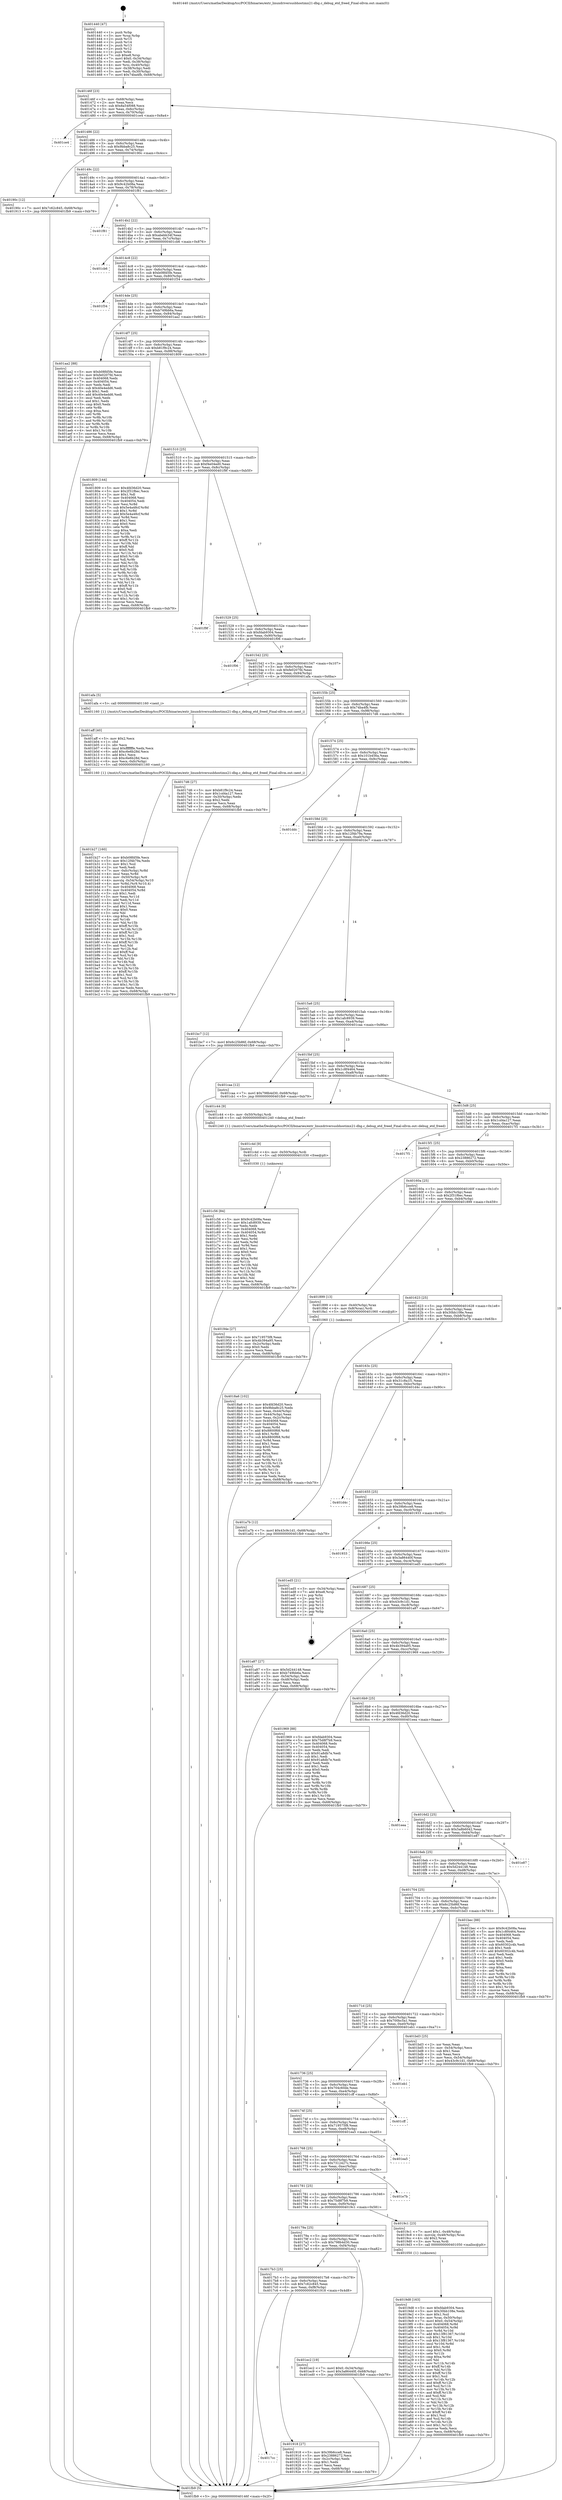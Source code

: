 digraph "0x401440" {
  label = "0x401440 (/mnt/c/Users/mathe/Desktop/tcc/POCII/binaries/extr_linuxdriversusbhostimx21-dbg.c_debug_etd_freed_Final-ollvm.out::main(0))"
  labelloc = "t"
  node[shape=record]

  Entry [label="",width=0.3,height=0.3,shape=circle,fillcolor=black,style=filled]
  "0x40146f" [label="{
     0x40146f [23]\l
     | [instrs]\l
     &nbsp;&nbsp;0x40146f \<+3\>: mov -0x68(%rbp),%eax\l
     &nbsp;&nbsp;0x401472 \<+2\>: mov %eax,%ecx\l
     &nbsp;&nbsp;0x401474 \<+6\>: sub $0x8a54f088,%ecx\l
     &nbsp;&nbsp;0x40147a \<+3\>: mov %eax,-0x6c(%rbp)\l
     &nbsp;&nbsp;0x40147d \<+3\>: mov %ecx,-0x70(%rbp)\l
     &nbsp;&nbsp;0x401480 \<+6\>: je 0000000000401ce4 \<main+0x8a4\>\l
  }"]
  "0x401ce4" [label="{
     0x401ce4\l
  }", style=dashed]
  "0x401486" [label="{
     0x401486 [22]\l
     | [instrs]\l
     &nbsp;&nbsp;0x401486 \<+5\>: jmp 000000000040148b \<main+0x4b\>\l
     &nbsp;&nbsp;0x40148b \<+3\>: mov -0x6c(%rbp),%eax\l
     &nbsp;&nbsp;0x40148e \<+5\>: sub $0x9bba8c25,%eax\l
     &nbsp;&nbsp;0x401493 \<+3\>: mov %eax,-0x74(%rbp)\l
     &nbsp;&nbsp;0x401496 \<+6\>: je 000000000040190c \<main+0x4cc\>\l
  }"]
  Exit [label="",width=0.3,height=0.3,shape=circle,fillcolor=black,style=filled,peripheries=2]
  "0x40190c" [label="{
     0x40190c [12]\l
     | [instrs]\l
     &nbsp;&nbsp;0x40190c \<+7\>: movl $0x7c62c845,-0x68(%rbp)\l
     &nbsp;&nbsp;0x401913 \<+5\>: jmp 0000000000401fb9 \<main+0xb79\>\l
  }"]
  "0x40149c" [label="{
     0x40149c [22]\l
     | [instrs]\l
     &nbsp;&nbsp;0x40149c \<+5\>: jmp 00000000004014a1 \<main+0x61\>\l
     &nbsp;&nbsp;0x4014a1 \<+3\>: mov -0x6c(%rbp),%eax\l
     &nbsp;&nbsp;0x4014a4 \<+5\>: sub $0x9c42b08a,%eax\l
     &nbsp;&nbsp;0x4014a9 \<+3\>: mov %eax,-0x78(%rbp)\l
     &nbsp;&nbsp;0x4014ac \<+6\>: je 0000000000401f81 \<main+0xb41\>\l
  }"]
  "0x401c56" [label="{
     0x401c56 [84]\l
     | [instrs]\l
     &nbsp;&nbsp;0x401c56 \<+5\>: mov $0x9c42b08a,%eax\l
     &nbsp;&nbsp;0x401c5b \<+5\>: mov $0x1afc8939,%ecx\l
     &nbsp;&nbsp;0x401c60 \<+2\>: xor %edx,%edx\l
     &nbsp;&nbsp;0x401c62 \<+7\>: mov 0x404068,%esi\l
     &nbsp;&nbsp;0x401c69 \<+8\>: mov 0x404054,%r8d\l
     &nbsp;&nbsp;0x401c71 \<+3\>: sub $0x1,%edx\l
     &nbsp;&nbsp;0x401c74 \<+3\>: mov %esi,%r9d\l
     &nbsp;&nbsp;0x401c77 \<+3\>: add %edx,%r9d\l
     &nbsp;&nbsp;0x401c7a \<+4\>: imul %r9d,%esi\l
     &nbsp;&nbsp;0x401c7e \<+3\>: and $0x1,%esi\l
     &nbsp;&nbsp;0x401c81 \<+3\>: cmp $0x0,%esi\l
     &nbsp;&nbsp;0x401c84 \<+4\>: sete %r10b\l
     &nbsp;&nbsp;0x401c88 \<+4\>: cmp $0xa,%r8d\l
     &nbsp;&nbsp;0x401c8c \<+4\>: setl %r11b\l
     &nbsp;&nbsp;0x401c90 \<+3\>: mov %r10b,%bl\l
     &nbsp;&nbsp;0x401c93 \<+3\>: and %r11b,%bl\l
     &nbsp;&nbsp;0x401c96 \<+3\>: xor %r11b,%r10b\l
     &nbsp;&nbsp;0x401c99 \<+3\>: or %r10b,%bl\l
     &nbsp;&nbsp;0x401c9c \<+3\>: test $0x1,%bl\l
     &nbsp;&nbsp;0x401c9f \<+3\>: cmovne %ecx,%eax\l
     &nbsp;&nbsp;0x401ca2 \<+3\>: mov %eax,-0x68(%rbp)\l
     &nbsp;&nbsp;0x401ca5 \<+5\>: jmp 0000000000401fb9 \<main+0xb79\>\l
  }"]
  "0x401f81" [label="{
     0x401f81\l
  }", style=dashed]
  "0x4014b2" [label="{
     0x4014b2 [22]\l
     | [instrs]\l
     &nbsp;&nbsp;0x4014b2 \<+5\>: jmp 00000000004014b7 \<main+0x77\>\l
     &nbsp;&nbsp;0x4014b7 \<+3\>: mov -0x6c(%rbp),%eax\l
     &nbsp;&nbsp;0x4014ba \<+5\>: sub $0xabebb34f,%eax\l
     &nbsp;&nbsp;0x4014bf \<+3\>: mov %eax,-0x7c(%rbp)\l
     &nbsp;&nbsp;0x4014c2 \<+6\>: je 0000000000401cb6 \<main+0x876\>\l
  }"]
  "0x401c4d" [label="{
     0x401c4d [9]\l
     | [instrs]\l
     &nbsp;&nbsp;0x401c4d \<+4\>: mov -0x50(%rbp),%rdi\l
     &nbsp;&nbsp;0x401c51 \<+5\>: call 0000000000401030 \<free@plt\>\l
     | [calls]\l
     &nbsp;&nbsp;0x401030 \{1\} (unknown)\l
  }"]
  "0x401cb6" [label="{
     0x401cb6\l
  }", style=dashed]
  "0x4014c8" [label="{
     0x4014c8 [22]\l
     | [instrs]\l
     &nbsp;&nbsp;0x4014c8 \<+5\>: jmp 00000000004014cd \<main+0x8d\>\l
     &nbsp;&nbsp;0x4014cd \<+3\>: mov -0x6c(%rbp),%eax\l
     &nbsp;&nbsp;0x4014d0 \<+5\>: sub $0xb08fd5fe,%eax\l
     &nbsp;&nbsp;0x4014d5 \<+3\>: mov %eax,-0x80(%rbp)\l
     &nbsp;&nbsp;0x4014d8 \<+6\>: je 0000000000401f34 \<main+0xaf4\>\l
  }"]
  "0x401b27" [label="{
     0x401b27 [160]\l
     | [instrs]\l
     &nbsp;&nbsp;0x401b27 \<+5\>: mov $0xb08fd5fe,%ecx\l
     &nbsp;&nbsp;0x401b2c \<+5\>: mov $0x12f4b79a,%edx\l
     &nbsp;&nbsp;0x401b31 \<+3\>: mov $0x1,%sil\l
     &nbsp;&nbsp;0x401b34 \<+2\>: xor %edi,%edi\l
     &nbsp;&nbsp;0x401b36 \<+7\>: mov -0xfc(%rbp),%r8d\l
     &nbsp;&nbsp;0x401b3d \<+4\>: imul %eax,%r8d\l
     &nbsp;&nbsp;0x401b41 \<+4\>: mov -0x50(%rbp),%r9\l
     &nbsp;&nbsp;0x401b45 \<+4\>: movslq -0x54(%rbp),%r10\l
     &nbsp;&nbsp;0x401b49 \<+4\>: mov %r8d,(%r9,%r10,4)\l
     &nbsp;&nbsp;0x401b4d \<+7\>: mov 0x404068,%eax\l
     &nbsp;&nbsp;0x401b54 \<+8\>: mov 0x404054,%r8d\l
     &nbsp;&nbsp;0x401b5c \<+3\>: sub $0x1,%edi\l
     &nbsp;&nbsp;0x401b5f \<+3\>: mov %eax,%r11d\l
     &nbsp;&nbsp;0x401b62 \<+3\>: add %edi,%r11d\l
     &nbsp;&nbsp;0x401b65 \<+4\>: imul %r11d,%eax\l
     &nbsp;&nbsp;0x401b69 \<+3\>: and $0x1,%eax\l
     &nbsp;&nbsp;0x401b6c \<+3\>: cmp $0x0,%eax\l
     &nbsp;&nbsp;0x401b6f \<+3\>: sete %bl\l
     &nbsp;&nbsp;0x401b72 \<+4\>: cmp $0xa,%r8d\l
     &nbsp;&nbsp;0x401b76 \<+4\>: setl %r14b\l
     &nbsp;&nbsp;0x401b7a \<+3\>: mov %bl,%r15b\l
     &nbsp;&nbsp;0x401b7d \<+4\>: xor $0xff,%r15b\l
     &nbsp;&nbsp;0x401b81 \<+3\>: mov %r14b,%r12b\l
     &nbsp;&nbsp;0x401b84 \<+4\>: xor $0xff,%r12b\l
     &nbsp;&nbsp;0x401b88 \<+4\>: xor $0x1,%sil\l
     &nbsp;&nbsp;0x401b8c \<+3\>: mov %r15b,%r13b\l
     &nbsp;&nbsp;0x401b8f \<+4\>: and $0xff,%r13b\l
     &nbsp;&nbsp;0x401b93 \<+3\>: and %sil,%bl\l
     &nbsp;&nbsp;0x401b96 \<+3\>: mov %r12b,%al\l
     &nbsp;&nbsp;0x401b99 \<+2\>: and $0xff,%al\l
     &nbsp;&nbsp;0x401b9b \<+3\>: and %sil,%r14b\l
     &nbsp;&nbsp;0x401b9e \<+3\>: or %bl,%r13b\l
     &nbsp;&nbsp;0x401ba1 \<+3\>: or %r14b,%al\l
     &nbsp;&nbsp;0x401ba4 \<+3\>: xor %al,%r13b\l
     &nbsp;&nbsp;0x401ba7 \<+3\>: or %r12b,%r15b\l
     &nbsp;&nbsp;0x401baa \<+4\>: xor $0xff,%r15b\l
     &nbsp;&nbsp;0x401bae \<+4\>: or $0x1,%sil\l
     &nbsp;&nbsp;0x401bb2 \<+3\>: and %sil,%r15b\l
     &nbsp;&nbsp;0x401bb5 \<+3\>: or %r15b,%r13b\l
     &nbsp;&nbsp;0x401bb8 \<+4\>: test $0x1,%r13b\l
     &nbsp;&nbsp;0x401bbc \<+3\>: cmovne %edx,%ecx\l
     &nbsp;&nbsp;0x401bbf \<+3\>: mov %ecx,-0x68(%rbp)\l
     &nbsp;&nbsp;0x401bc2 \<+5\>: jmp 0000000000401fb9 \<main+0xb79\>\l
  }"]
  "0x401f34" [label="{
     0x401f34\l
  }", style=dashed]
  "0x4014de" [label="{
     0x4014de [25]\l
     | [instrs]\l
     &nbsp;&nbsp;0x4014de \<+5\>: jmp 00000000004014e3 \<main+0xa3\>\l
     &nbsp;&nbsp;0x4014e3 \<+3\>: mov -0x6c(%rbp),%eax\l
     &nbsp;&nbsp;0x4014e6 \<+5\>: sub $0xb749bb6a,%eax\l
     &nbsp;&nbsp;0x4014eb \<+6\>: mov %eax,-0x84(%rbp)\l
     &nbsp;&nbsp;0x4014f1 \<+6\>: je 0000000000401aa2 \<main+0x662\>\l
  }"]
  "0x401aff" [label="{
     0x401aff [40]\l
     | [instrs]\l
     &nbsp;&nbsp;0x401aff \<+5\>: mov $0x2,%ecx\l
     &nbsp;&nbsp;0x401b04 \<+1\>: cltd\l
     &nbsp;&nbsp;0x401b05 \<+2\>: idiv %ecx\l
     &nbsp;&nbsp;0x401b07 \<+6\>: imul $0xfffffffe,%edx,%ecx\l
     &nbsp;&nbsp;0x401b0d \<+6\>: add $0xc6e6b28d,%ecx\l
     &nbsp;&nbsp;0x401b13 \<+3\>: add $0x1,%ecx\l
     &nbsp;&nbsp;0x401b16 \<+6\>: sub $0xc6e6b28d,%ecx\l
     &nbsp;&nbsp;0x401b1c \<+6\>: mov %ecx,-0xfc(%rbp)\l
     &nbsp;&nbsp;0x401b22 \<+5\>: call 0000000000401160 \<next_i\>\l
     | [calls]\l
     &nbsp;&nbsp;0x401160 \{1\} (/mnt/c/Users/mathe/Desktop/tcc/POCII/binaries/extr_linuxdriversusbhostimx21-dbg.c_debug_etd_freed_Final-ollvm.out::next_i)\l
  }"]
  "0x401aa2" [label="{
     0x401aa2 [88]\l
     | [instrs]\l
     &nbsp;&nbsp;0x401aa2 \<+5\>: mov $0xb08fd5fe,%eax\l
     &nbsp;&nbsp;0x401aa7 \<+5\>: mov $0xfe0207fd,%ecx\l
     &nbsp;&nbsp;0x401aac \<+7\>: mov 0x404068,%edx\l
     &nbsp;&nbsp;0x401ab3 \<+7\>: mov 0x404054,%esi\l
     &nbsp;&nbsp;0x401aba \<+2\>: mov %edx,%edi\l
     &nbsp;&nbsp;0x401abc \<+6\>: sub $0x40e4edd6,%edi\l
     &nbsp;&nbsp;0x401ac2 \<+3\>: sub $0x1,%edi\l
     &nbsp;&nbsp;0x401ac5 \<+6\>: add $0x40e4edd6,%edi\l
     &nbsp;&nbsp;0x401acb \<+3\>: imul %edi,%edx\l
     &nbsp;&nbsp;0x401ace \<+3\>: and $0x1,%edx\l
     &nbsp;&nbsp;0x401ad1 \<+3\>: cmp $0x0,%edx\l
     &nbsp;&nbsp;0x401ad4 \<+4\>: sete %r8b\l
     &nbsp;&nbsp;0x401ad8 \<+3\>: cmp $0xa,%esi\l
     &nbsp;&nbsp;0x401adb \<+4\>: setl %r9b\l
     &nbsp;&nbsp;0x401adf \<+3\>: mov %r8b,%r10b\l
     &nbsp;&nbsp;0x401ae2 \<+3\>: and %r9b,%r10b\l
     &nbsp;&nbsp;0x401ae5 \<+3\>: xor %r9b,%r8b\l
     &nbsp;&nbsp;0x401ae8 \<+3\>: or %r8b,%r10b\l
     &nbsp;&nbsp;0x401aeb \<+4\>: test $0x1,%r10b\l
     &nbsp;&nbsp;0x401aef \<+3\>: cmovne %ecx,%eax\l
     &nbsp;&nbsp;0x401af2 \<+3\>: mov %eax,-0x68(%rbp)\l
     &nbsp;&nbsp;0x401af5 \<+5\>: jmp 0000000000401fb9 \<main+0xb79\>\l
  }"]
  "0x4014f7" [label="{
     0x4014f7 [25]\l
     | [instrs]\l
     &nbsp;&nbsp;0x4014f7 \<+5\>: jmp 00000000004014fc \<main+0xbc\>\l
     &nbsp;&nbsp;0x4014fc \<+3\>: mov -0x6c(%rbp),%eax\l
     &nbsp;&nbsp;0x4014ff \<+5\>: sub $0xb81f9c24,%eax\l
     &nbsp;&nbsp;0x401504 \<+6\>: mov %eax,-0x88(%rbp)\l
     &nbsp;&nbsp;0x40150a \<+6\>: je 0000000000401809 \<main+0x3c9\>\l
  }"]
  "0x4019d8" [label="{
     0x4019d8 [163]\l
     | [instrs]\l
     &nbsp;&nbsp;0x4019d8 \<+5\>: mov $0xfdab9304,%ecx\l
     &nbsp;&nbsp;0x4019dd \<+5\>: mov $0x30bb108e,%edx\l
     &nbsp;&nbsp;0x4019e2 \<+3\>: mov $0x1,%sil\l
     &nbsp;&nbsp;0x4019e5 \<+4\>: mov %rax,-0x50(%rbp)\l
     &nbsp;&nbsp;0x4019e9 \<+7\>: movl $0x0,-0x54(%rbp)\l
     &nbsp;&nbsp;0x4019f0 \<+8\>: mov 0x404068,%r8d\l
     &nbsp;&nbsp;0x4019f8 \<+8\>: mov 0x404054,%r9d\l
     &nbsp;&nbsp;0x401a00 \<+3\>: mov %r8d,%r10d\l
     &nbsp;&nbsp;0x401a03 \<+7\>: add $0x13f81367,%r10d\l
     &nbsp;&nbsp;0x401a0a \<+4\>: sub $0x1,%r10d\l
     &nbsp;&nbsp;0x401a0e \<+7\>: sub $0x13f81367,%r10d\l
     &nbsp;&nbsp;0x401a15 \<+4\>: imul %r10d,%r8d\l
     &nbsp;&nbsp;0x401a19 \<+4\>: and $0x1,%r8d\l
     &nbsp;&nbsp;0x401a1d \<+4\>: cmp $0x0,%r8d\l
     &nbsp;&nbsp;0x401a21 \<+4\>: sete %r11b\l
     &nbsp;&nbsp;0x401a25 \<+4\>: cmp $0xa,%r9d\l
     &nbsp;&nbsp;0x401a29 \<+3\>: setl %bl\l
     &nbsp;&nbsp;0x401a2c \<+3\>: mov %r11b,%r14b\l
     &nbsp;&nbsp;0x401a2f \<+4\>: xor $0xff,%r14b\l
     &nbsp;&nbsp;0x401a33 \<+3\>: mov %bl,%r15b\l
     &nbsp;&nbsp;0x401a36 \<+4\>: xor $0xff,%r15b\l
     &nbsp;&nbsp;0x401a3a \<+4\>: xor $0x1,%sil\l
     &nbsp;&nbsp;0x401a3e \<+3\>: mov %r14b,%r12b\l
     &nbsp;&nbsp;0x401a41 \<+4\>: and $0xff,%r12b\l
     &nbsp;&nbsp;0x401a45 \<+3\>: and %sil,%r11b\l
     &nbsp;&nbsp;0x401a48 \<+3\>: mov %r15b,%r13b\l
     &nbsp;&nbsp;0x401a4b \<+4\>: and $0xff,%r13b\l
     &nbsp;&nbsp;0x401a4f \<+3\>: and %sil,%bl\l
     &nbsp;&nbsp;0x401a52 \<+3\>: or %r11b,%r12b\l
     &nbsp;&nbsp;0x401a55 \<+3\>: or %bl,%r13b\l
     &nbsp;&nbsp;0x401a58 \<+3\>: xor %r13b,%r12b\l
     &nbsp;&nbsp;0x401a5b \<+3\>: or %r15b,%r14b\l
     &nbsp;&nbsp;0x401a5e \<+4\>: xor $0xff,%r14b\l
     &nbsp;&nbsp;0x401a62 \<+4\>: or $0x1,%sil\l
     &nbsp;&nbsp;0x401a66 \<+3\>: and %sil,%r14b\l
     &nbsp;&nbsp;0x401a69 \<+3\>: or %r14b,%r12b\l
     &nbsp;&nbsp;0x401a6c \<+4\>: test $0x1,%r12b\l
     &nbsp;&nbsp;0x401a70 \<+3\>: cmovne %edx,%ecx\l
     &nbsp;&nbsp;0x401a73 \<+3\>: mov %ecx,-0x68(%rbp)\l
     &nbsp;&nbsp;0x401a76 \<+5\>: jmp 0000000000401fb9 \<main+0xb79\>\l
  }"]
  "0x401809" [label="{
     0x401809 [144]\l
     | [instrs]\l
     &nbsp;&nbsp;0x401809 \<+5\>: mov $0x4fd36d20,%eax\l
     &nbsp;&nbsp;0x40180e \<+5\>: mov $0x2f31f6ec,%ecx\l
     &nbsp;&nbsp;0x401813 \<+2\>: mov $0x1,%dl\l
     &nbsp;&nbsp;0x401815 \<+7\>: mov 0x404068,%esi\l
     &nbsp;&nbsp;0x40181c \<+7\>: mov 0x404054,%edi\l
     &nbsp;&nbsp;0x401823 \<+3\>: mov %esi,%r8d\l
     &nbsp;&nbsp;0x401826 \<+7\>: sub $0x5e4a48cf,%r8d\l
     &nbsp;&nbsp;0x40182d \<+4\>: sub $0x1,%r8d\l
     &nbsp;&nbsp;0x401831 \<+7\>: add $0x5e4a48cf,%r8d\l
     &nbsp;&nbsp;0x401838 \<+4\>: imul %r8d,%esi\l
     &nbsp;&nbsp;0x40183c \<+3\>: and $0x1,%esi\l
     &nbsp;&nbsp;0x40183f \<+3\>: cmp $0x0,%esi\l
     &nbsp;&nbsp;0x401842 \<+4\>: sete %r9b\l
     &nbsp;&nbsp;0x401846 \<+3\>: cmp $0xa,%edi\l
     &nbsp;&nbsp;0x401849 \<+4\>: setl %r10b\l
     &nbsp;&nbsp;0x40184d \<+3\>: mov %r9b,%r11b\l
     &nbsp;&nbsp;0x401850 \<+4\>: xor $0xff,%r11b\l
     &nbsp;&nbsp;0x401854 \<+3\>: mov %r10b,%bl\l
     &nbsp;&nbsp;0x401857 \<+3\>: xor $0xff,%bl\l
     &nbsp;&nbsp;0x40185a \<+3\>: xor $0x0,%dl\l
     &nbsp;&nbsp;0x40185d \<+3\>: mov %r11b,%r14b\l
     &nbsp;&nbsp;0x401860 \<+4\>: and $0x0,%r14b\l
     &nbsp;&nbsp;0x401864 \<+3\>: and %dl,%r9b\l
     &nbsp;&nbsp;0x401867 \<+3\>: mov %bl,%r15b\l
     &nbsp;&nbsp;0x40186a \<+4\>: and $0x0,%r15b\l
     &nbsp;&nbsp;0x40186e \<+3\>: and %dl,%r10b\l
     &nbsp;&nbsp;0x401871 \<+3\>: or %r9b,%r14b\l
     &nbsp;&nbsp;0x401874 \<+3\>: or %r10b,%r15b\l
     &nbsp;&nbsp;0x401877 \<+3\>: xor %r15b,%r14b\l
     &nbsp;&nbsp;0x40187a \<+3\>: or %bl,%r11b\l
     &nbsp;&nbsp;0x40187d \<+4\>: xor $0xff,%r11b\l
     &nbsp;&nbsp;0x401881 \<+3\>: or $0x0,%dl\l
     &nbsp;&nbsp;0x401884 \<+3\>: and %dl,%r11b\l
     &nbsp;&nbsp;0x401887 \<+3\>: or %r11b,%r14b\l
     &nbsp;&nbsp;0x40188a \<+4\>: test $0x1,%r14b\l
     &nbsp;&nbsp;0x40188e \<+3\>: cmovne %ecx,%eax\l
     &nbsp;&nbsp;0x401891 \<+3\>: mov %eax,-0x68(%rbp)\l
     &nbsp;&nbsp;0x401894 \<+5\>: jmp 0000000000401fb9 \<main+0xb79\>\l
  }"]
  "0x401510" [label="{
     0x401510 [25]\l
     | [instrs]\l
     &nbsp;&nbsp;0x401510 \<+5\>: jmp 0000000000401515 \<main+0xd5\>\l
     &nbsp;&nbsp;0x401515 \<+3\>: mov -0x6c(%rbp),%eax\l
     &nbsp;&nbsp;0x401518 \<+5\>: sub $0xf4e04ed0,%eax\l
     &nbsp;&nbsp;0x40151d \<+6\>: mov %eax,-0x8c(%rbp)\l
     &nbsp;&nbsp;0x401523 \<+6\>: je 0000000000401f9f \<main+0xb5f\>\l
  }"]
  "0x4017cc" [label="{
     0x4017cc\l
  }", style=dashed]
  "0x401f9f" [label="{
     0x401f9f\l
  }", style=dashed]
  "0x401529" [label="{
     0x401529 [25]\l
     | [instrs]\l
     &nbsp;&nbsp;0x401529 \<+5\>: jmp 000000000040152e \<main+0xee\>\l
     &nbsp;&nbsp;0x40152e \<+3\>: mov -0x6c(%rbp),%eax\l
     &nbsp;&nbsp;0x401531 \<+5\>: sub $0xfdab9304,%eax\l
     &nbsp;&nbsp;0x401536 \<+6\>: mov %eax,-0x90(%rbp)\l
     &nbsp;&nbsp;0x40153c \<+6\>: je 0000000000401f06 \<main+0xac6\>\l
  }"]
  "0x401918" [label="{
     0x401918 [27]\l
     | [instrs]\l
     &nbsp;&nbsp;0x401918 \<+5\>: mov $0x39b6cce8,%eax\l
     &nbsp;&nbsp;0x40191d \<+5\>: mov $0x23886272,%ecx\l
     &nbsp;&nbsp;0x401922 \<+3\>: mov -0x2c(%rbp),%edx\l
     &nbsp;&nbsp;0x401925 \<+3\>: cmp $0x1,%edx\l
     &nbsp;&nbsp;0x401928 \<+3\>: cmovl %ecx,%eax\l
     &nbsp;&nbsp;0x40192b \<+3\>: mov %eax,-0x68(%rbp)\l
     &nbsp;&nbsp;0x40192e \<+5\>: jmp 0000000000401fb9 \<main+0xb79\>\l
  }"]
  "0x401f06" [label="{
     0x401f06\l
  }", style=dashed]
  "0x401542" [label="{
     0x401542 [25]\l
     | [instrs]\l
     &nbsp;&nbsp;0x401542 \<+5\>: jmp 0000000000401547 \<main+0x107\>\l
     &nbsp;&nbsp;0x401547 \<+3\>: mov -0x6c(%rbp),%eax\l
     &nbsp;&nbsp;0x40154a \<+5\>: sub $0xfe0207fd,%eax\l
     &nbsp;&nbsp;0x40154f \<+6\>: mov %eax,-0x94(%rbp)\l
     &nbsp;&nbsp;0x401555 \<+6\>: je 0000000000401afa \<main+0x6ba\>\l
  }"]
  "0x4017b3" [label="{
     0x4017b3 [25]\l
     | [instrs]\l
     &nbsp;&nbsp;0x4017b3 \<+5\>: jmp 00000000004017b8 \<main+0x378\>\l
     &nbsp;&nbsp;0x4017b8 \<+3\>: mov -0x6c(%rbp),%eax\l
     &nbsp;&nbsp;0x4017bb \<+5\>: sub $0x7c62c845,%eax\l
     &nbsp;&nbsp;0x4017c0 \<+6\>: mov %eax,-0xf8(%rbp)\l
     &nbsp;&nbsp;0x4017c6 \<+6\>: je 0000000000401918 \<main+0x4d8\>\l
  }"]
  "0x401afa" [label="{
     0x401afa [5]\l
     | [instrs]\l
     &nbsp;&nbsp;0x401afa \<+5\>: call 0000000000401160 \<next_i\>\l
     | [calls]\l
     &nbsp;&nbsp;0x401160 \{1\} (/mnt/c/Users/mathe/Desktop/tcc/POCII/binaries/extr_linuxdriversusbhostimx21-dbg.c_debug_etd_freed_Final-ollvm.out::next_i)\l
  }"]
  "0x40155b" [label="{
     0x40155b [25]\l
     | [instrs]\l
     &nbsp;&nbsp;0x40155b \<+5\>: jmp 0000000000401560 \<main+0x120\>\l
     &nbsp;&nbsp;0x401560 \<+3\>: mov -0x6c(%rbp),%eax\l
     &nbsp;&nbsp;0x401563 \<+5\>: sub $0x74ba4fb,%eax\l
     &nbsp;&nbsp;0x401568 \<+6\>: mov %eax,-0x98(%rbp)\l
     &nbsp;&nbsp;0x40156e \<+6\>: je 00000000004017d6 \<main+0x396\>\l
  }"]
  "0x401ec2" [label="{
     0x401ec2 [19]\l
     | [instrs]\l
     &nbsp;&nbsp;0x401ec2 \<+7\>: movl $0x0,-0x34(%rbp)\l
     &nbsp;&nbsp;0x401ec9 \<+7\>: movl $0x3a86440f,-0x68(%rbp)\l
     &nbsp;&nbsp;0x401ed0 \<+5\>: jmp 0000000000401fb9 \<main+0xb79\>\l
  }"]
  "0x4017d6" [label="{
     0x4017d6 [27]\l
     | [instrs]\l
     &nbsp;&nbsp;0x4017d6 \<+5\>: mov $0xb81f9c24,%eax\l
     &nbsp;&nbsp;0x4017db \<+5\>: mov $0x1cd4a127,%ecx\l
     &nbsp;&nbsp;0x4017e0 \<+3\>: mov -0x30(%rbp),%edx\l
     &nbsp;&nbsp;0x4017e3 \<+3\>: cmp $0x2,%edx\l
     &nbsp;&nbsp;0x4017e6 \<+3\>: cmovne %ecx,%eax\l
     &nbsp;&nbsp;0x4017e9 \<+3\>: mov %eax,-0x68(%rbp)\l
     &nbsp;&nbsp;0x4017ec \<+5\>: jmp 0000000000401fb9 \<main+0xb79\>\l
  }"]
  "0x401574" [label="{
     0x401574 [25]\l
     | [instrs]\l
     &nbsp;&nbsp;0x401574 \<+5\>: jmp 0000000000401579 \<main+0x139\>\l
     &nbsp;&nbsp;0x401579 \<+3\>: mov -0x6c(%rbp),%eax\l
     &nbsp;&nbsp;0x40157c \<+5\>: sub $0x101b456a,%eax\l
     &nbsp;&nbsp;0x401581 \<+6\>: mov %eax,-0x9c(%rbp)\l
     &nbsp;&nbsp;0x401587 \<+6\>: je 0000000000401ddc \<main+0x99c\>\l
  }"]
  "0x401fb9" [label="{
     0x401fb9 [5]\l
     | [instrs]\l
     &nbsp;&nbsp;0x401fb9 \<+5\>: jmp 000000000040146f \<main+0x2f\>\l
  }"]
  "0x401440" [label="{
     0x401440 [47]\l
     | [instrs]\l
     &nbsp;&nbsp;0x401440 \<+1\>: push %rbp\l
     &nbsp;&nbsp;0x401441 \<+3\>: mov %rsp,%rbp\l
     &nbsp;&nbsp;0x401444 \<+2\>: push %r15\l
     &nbsp;&nbsp;0x401446 \<+2\>: push %r14\l
     &nbsp;&nbsp;0x401448 \<+2\>: push %r13\l
     &nbsp;&nbsp;0x40144a \<+2\>: push %r12\l
     &nbsp;&nbsp;0x40144c \<+1\>: push %rbx\l
     &nbsp;&nbsp;0x40144d \<+7\>: sub $0xe8,%rsp\l
     &nbsp;&nbsp;0x401454 \<+7\>: movl $0x0,-0x34(%rbp)\l
     &nbsp;&nbsp;0x40145b \<+3\>: mov %edi,-0x38(%rbp)\l
     &nbsp;&nbsp;0x40145e \<+4\>: mov %rsi,-0x40(%rbp)\l
     &nbsp;&nbsp;0x401462 \<+3\>: mov -0x38(%rbp),%edi\l
     &nbsp;&nbsp;0x401465 \<+3\>: mov %edi,-0x30(%rbp)\l
     &nbsp;&nbsp;0x401468 \<+7\>: movl $0x74ba4fb,-0x68(%rbp)\l
  }"]
  "0x40179a" [label="{
     0x40179a [25]\l
     | [instrs]\l
     &nbsp;&nbsp;0x40179a \<+5\>: jmp 000000000040179f \<main+0x35f\>\l
     &nbsp;&nbsp;0x40179f \<+3\>: mov -0x6c(%rbp),%eax\l
     &nbsp;&nbsp;0x4017a2 \<+5\>: sub $0x798b4d30,%eax\l
     &nbsp;&nbsp;0x4017a7 \<+6\>: mov %eax,-0xf4(%rbp)\l
     &nbsp;&nbsp;0x4017ad \<+6\>: je 0000000000401ec2 \<main+0xa82\>\l
  }"]
  "0x401ddc" [label="{
     0x401ddc\l
  }", style=dashed]
  "0x40158d" [label="{
     0x40158d [25]\l
     | [instrs]\l
     &nbsp;&nbsp;0x40158d \<+5\>: jmp 0000000000401592 \<main+0x152\>\l
     &nbsp;&nbsp;0x401592 \<+3\>: mov -0x6c(%rbp),%eax\l
     &nbsp;&nbsp;0x401595 \<+5\>: sub $0x12f4b79a,%eax\l
     &nbsp;&nbsp;0x40159a \<+6\>: mov %eax,-0xa0(%rbp)\l
     &nbsp;&nbsp;0x4015a0 \<+6\>: je 0000000000401bc7 \<main+0x787\>\l
  }"]
  "0x4019c1" [label="{
     0x4019c1 [23]\l
     | [instrs]\l
     &nbsp;&nbsp;0x4019c1 \<+7\>: movl $0x1,-0x48(%rbp)\l
     &nbsp;&nbsp;0x4019c8 \<+4\>: movslq -0x48(%rbp),%rax\l
     &nbsp;&nbsp;0x4019cc \<+4\>: shl $0x2,%rax\l
     &nbsp;&nbsp;0x4019d0 \<+3\>: mov %rax,%rdi\l
     &nbsp;&nbsp;0x4019d3 \<+5\>: call 0000000000401050 \<malloc@plt\>\l
     | [calls]\l
     &nbsp;&nbsp;0x401050 \{1\} (unknown)\l
  }"]
  "0x401bc7" [label="{
     0x401bc7 [12]\l
     | [instrs]\l
     &nbsp;&nbsp;0x401bc7 \<+7\>: movl $0x6c25b86f,-0x68(%rbp)\l
     &nbsp;&nbsp;0x401bce \<+5\>: jmp 0000000000401fb9 \<main+0xb79\>\l
  }"]
  "0x4015a6" [label="{
     0x4015a6 [25]\l
     | [instrs]\l
     &nbsp;&nbsp;0x4015a6 \<+5\>: jmp 00000000004015ab \<main+0x16b\>\l
     &nbsp;&nbsp;0x4015ab \<+3\>: mov -0x6c(%rbp),%eax\l
     &nbsp;&nbsp;0x4015ae \<+5\>: sub $0x1afc8939,%eax\l
     &nbsp;&nbsp;0x4015b3 \<+6\>: mov %eax,-0xa4(%rbp)\l
     &nbsp;&nbsp;0x4015b9 \<+6\>: je 0000000000401caa \<main+0x86a\>\l
  }"]
  "0x401781" [label="{
     0x401781 [25]\l
     | [instrs]\l
     &nbsp;&nbsp;0x401781 \<+5\>: jmp 0000000000401786 \<main+0x346\>\l
     &nbsp;&nbsp;0x401786 \<+3\>: mov -0x6c(%rbp),%eax\l
     &nbsp;&nbsp;0x401789 \<+5\>: sub $0x75d8f7b9,%eax\l
     &nbsp;&nbsp;0x40178e \<+6\>: mov %eax,-0xf0(%rbp)\l
     &nbsp;&nbsp;0x401794 \<+6\>: je 00000000004019c1 \<main+0x581\>\l
  }"]
  "0x401caa" [label="{
     0x401caa [12]\l
     | [instrs]\l
     &nbsp;&nbsp;0x401caa \<+7\>: movl $0x798b4d30,-0x68(%rbp)\l
     &nbsp;&nbsp;0x401cb1 \<+5\>: jmp 0000000000401fb9 \<main+0xb79\>\l
  }"]
  "0x4015bf" [label="{
     0x4015bf [25]\l
     | [instrs]\l
     &nbsp;&nbsp;0x4015bf \<+5\>: jmp 00000000004015c4 \<main+0x184\>\l
     &nbsp;&nbsp;0x4015c4 \<+3\>: mov -0x6c(%rbp),%eax\l
     &nbsp;&nbsp;0x4015c7 \<+5\>: sub $0x1c8f4464,%eax\l
     &nbsp;&nbsp;0x4015cc \<+6\>: mov %eax,-0xa8(%rbp)\l
     &nbsp;&nbsp;0x4015d2 \<+6\>: je 0000000000401c44 \<main+0x804\>\l
  }"]
  "0x401e7b" [label="{
     0x401e7b\l
  }", style=dashed]
  "0x401c44" [label="{
     0x401c44 [9]\l
     | [instrs]\l
     &nbsp;&nbsp;0x401c44 \<+4\>: mov -0x50(%rbp),%rdi\l
     &nbsp;&nbsp;0x401c48 \<+5\>: call 0000000000401240 \<debug_etd_freed\>\l
     | [calls]\l
     &nbsp;&nbsp;0x401240 \{1\} (/mnt/c/Users/mathe/Desktop/tcc/POCII/binaries/extr_linuxdriversusbhostimx21-dbg.c_debug_etd_freed_Final-ollvm.out::debug_etd_freed)\l
  }"]
  "0x4015d8" [label="{
     0x4015d8 [25]\l
     | [instrs]\l
     &nbsp;&nbsp;0x4015d8 \<+5\>: jmp 00000000004015dd \<main+0x19d\>\l
     &nbsp;&nbsp;0x4015dd \<+3\>: mov -0x6c(%rbp),%eax\l
     &nbsp;&nbsp;0x4015e0 \<+5\>: sub $0x1cd4a127,%eax\l
     &nbsp;&nbsp;0x4015e5 \<+6\>: mov %eax,-0xac(%rbp)\l
     &nbsp;&nbsp;0x4015eb \<+6\>: je 00000000004017f1 \<main+0x3b1\>\l
  }"]
  "0x401768" [label="{
     0x401768 [25]\l
     | [instrs]\l
     &nbsp;&nbsp;0x401768 \<+5\>: jmp 000000000040176d \<main+0x32d\>\l
     &nbsp;&nbsp;0x40176d \<+3\>: mov -0x6c(%rbp),%eax\l
     &nbsp;&nbsp;0x401770 \<+5\>: sub $0x7312427c,%eax\l
     &nbsp;&nbsp;0x401775 \<+6\>: mov %eax,-0xec(%rbp)\l
     &nbsp;&nbsp;0x40177b \<+6\>: je 0000000000401e7b \<main+0xa3b\>\l
  }"]
  "0x4017f1" [label="{
     0x4017f1\l
  }", style=dashed]
  "0x4015f1" [label="{
     0x4015f1 [25]\l
     | [instrs]\l
     &nbsp;&nbsp;0x4015f1 \<+5\>: jmp 00000000004015f6 \<main+0x1b6\>\l
     &nbsp;&nbsp;0x4015f6 \<+3\>: mov -0x6c(%rbp),%eax\l
     &nbsp;&nbsp;0x4015f9 \<+5\>: sub $0x23886272,%eax\l
     &nbsp;&nbsp;0x4015fe \<+6\>: mov %eax,-0xb0(%rbp)\l
     &nbsp;&nbsp;0x401604 \<+6\>: je 000000000040194e \<main+0x50e\>\l
  }"]
  "0x401ea5" [label="{
     0x401ea5\l
  }", style=dashed]
  "0x40194e" [label="{
     0x40194e [27]\l
     | [instrs]\l
     &nbsp;&nbsp;0x40194e \<+5\>: mov $0x719575f8,%eax\l
     &nbsp;&nbsp;0x401953 \<+5\>: mov $0x4b394a95,%ecx\l
     &nbsp;&nbsp;0x401958 \<+3\>: mov -0x2c(%rbp),%edx\l
     &nbsp;&nbsp;0x40195b \<+3\>: cmp $0x0,%edx\l
     &nbsp;&nbsp;0x40195e \<+3\>: cmove %ecx,%eax\l
     &nbsp;&nbsp;0x401961 \<+3\>: mov %eax,-0x68(%rbp)\l
     &nbsp;&nbsp;0x401964 \<+5\>: jmp 0000000000401fb9 \<main+0xb79\>\l
  }"]
  "0x40160a" [label="{
     0x40160a [25]\l
     | [instrs]\l
     &nbsp;&nbsp;0x40160a \<+5\>: jmp 000000000040160f \<main+0x1cf\>\l
     &nbsp;&nbsp;0x40160f \<+3\>: mov -0x6c(%rbp),%eax\l
     &nbsp;&nbsp;0x401612 \<+5\>: sub $0x2f31f6ec,%eax\l
     &nbsp;&nbsp;0x401617 \<+6\>: mov %eax,-0xb4(%rbp)\l
     &nbsp;&nbsp;0x40161d \<+6\>: je 0000000000401899 \<main+0x459\>\l
  }"]
  "0x40174f" [label="{
     0x40174f [25]\l
     | [instrs]\l
     &nbsp;&nbsp;0x40174f \<+5\>: jmp 0000000000401754 \<main+0x314\>\l
     &nbsp;&nbsp;0x401754 \<+3\>: mov -0x6c(%rbp),%eax\l
     &nbsp;&nbsp;0x401757 \<+5\>: sub $0x719575f8,%eax\l
     &nbsp;&nbsp;0x40175c \<+6\>: mov %eax,-0xe8(%rbp)\l
     &nbsp;&nbsp;0x401762 \<+6\>: je 0000000000401ea5 \<main+0xa65\>\l
  }"]
  "0x401899" [label="{
     0x401899 [13]\l
     | [instrs]\l
     &nbsp;&nbsp;0x401899 \<+4\>: mov -0x40(%rbp),%rax\l
     &nbsp;&nbsp;0x40189d \<+4\>: mov 0x8(%rax),%rdi\l
     &nbsp;&nbsp;0x4018a1 \<+5\>: call 0000000000401060 \<atoi@plt\>\l
     | [calls]\l
     &nbsp;&nbsp;0x401060 \{1\} (unknown)\l
  }"]
  "0x401623" [label="{
     0x401623 [25]\l
     | [instrs]\l
     &nbsp;&nbsp;0x401623 \<+5\>: jmp 0000000000401628 \<main+0x1e8\>\l
     &nbsp;&nbsp;0x401628 \<+3\>: mov -0x6c(%rbp),%eax\l
     &nbsp;&nbsp;0x40162b \<+5\>: sub $0x30bb108e,%eax\l
     &nbsp;&nbsp;0x401630 \<+6\>: mov %eax,-0xb8(%rbp)\l
     &nbsp;&nbsp;0x401636 \<+6\>: je 0000000000401a7b \<main+0x63b\>\l
  }"]
  "0x4018a6" [label="{
     0x4018a6 [102]\l
     | [instrs]\l
     &nbsp;&nbsp;0x4018a6 \<+5\>: mov $0x4fd36d20,%ecx\l
     &nbsp;&nbsp;0x4018ab \<+5\>: mov $0x9bba8c25,%edx\l
     &nbsp;&nbsp;0x4018b0 \<+3\>: mov %eax,-0x44(%rbp)\l
     &nbsp;&nbsp;0x4018b3 \<+3\>: mov -0x44(%rbp),%eax\l
     &nbsp;&nbsp;0x4018b6 \<+3\>: mov %eax,-0x2c(%rbp)\l
     &nbsp;&nbsp;0x4018b9 \<+7\>: mov 0x404068,%eax\l
     &nbsp;&nbsp;0x4018c0 \<+7\>: mov 0x404054,%esi\l
     &nbsp;&nbsp;0x4018c7 \<+3\>: mov %eax,%r8d\l
     &nbsp;&nbsp;0x4018ca \<+7\>: add $0x8800f68,%r8d\l
     &nbsp;&nbsp;0x4018d1 \<+4\>: sub $0x1,%r8d\l
     &nbsp;&nbsp;0x4018d5 \<+7\>: sub $0x8800f68,%r8d\l
     &nbsp;&nbsp;0x4018dc \<+4\>: imul %r8d,%eax\l
     &nbsp;&nbsp;0x4018e0 \<+3\>: and $0x1,%eax\l
     &nbsp;&nbsp;0x4018e3 \<+3\>: cmp $0x0,%eax\l
     &nbsp;&nbsp;0x4018e6 \<+4\>: sete %r9b\l
     &nbsp;&nbsp;0x4018ea \<+3\>: cmp $0xa,%esi\l
     &nbsp;&nbsp;0x4018ed \<+4\>: setl %r10b\l
     &nbsp;&nbsp;0x4018f1 \<+3\>: mov %r9b,%r11b\l
     &nbsp;&nbsp;0x4018f4 \<+3\>: and %r10b,%r11b\l
     &nbsp;&nbsp;0x4018f7 \<+3\>: xor %r10b,%r9b\l
     &nbsp;&nbsp;0x4018fa \<+3\>: or %r9b,%r11b\l
     &nbsp;&nbsp;0x4018fd \<+4\>: test $0x1,%r11b\l
     &nbsp;&nbsp;0x401901 \<+3\>: cmovne %edx,%ecx\l
     &nbsp;&nbsp;0x401904 \<+3\>: mov %ecx,-0x68(%rbp)\l
     &nbsp;&nbsp;0x401907 \<+5\>: jmp 0000000000401fb9 \<main+0xb79\>\l
  }"]
  "0x401cff" [label="{
     0x401cff\l
  }", style=dashed]
  "0x401a7b" [label="{
     0x401a7b [12]\l
     | [instrs]\l
     &nbsp;&nbsp;0x401a7b \<+7\>: movl $0x43c9c1d1,-0x68(%rbp)\l
     &nbsp;&nbsp;0x401a82 \<+5\>: jmp 0000000000401fb9 \<main+0xb79\>\l
  }"]
  "0x40163c" [label="{
     0x40163c [25]\l
     | [instrs]\l
     &nbsp;&nbsp;0x40163c \<+5\>: jmp 0000000000401641 \<main+0x201\>\l
     &nbsp;&nbsp;0x401641 \<+3\>: mov -0x6c(%rbp),%eax\l
     &nbsp;&nbsp;0x401644 \<+5\>: sub $0x31c8a1f1,%eax\l
     &nbsp;&nbsp;0x401649 \<+6\>: mov %eax,-0xbc(%rbp)\l
     &nbsp;&nbsp;0x40164f \<+6\>: je 0000000000401d4c \<main+0x90c\>\l
  }"]
  "0x401736" [label="{
     0x401736 [25]\l
     | [instrs]\l
     &nbsp;&nbsp;0x401736 \<+5\>: jmp 000000000040173b \<main+0x2fb\>\l
     &nbsp;&nbsp;0x40173b \<+3\>: mov -0x6c(%rbp),%eax\l
     &nbsp;&nbsp;0x40173e \<+5\>: sub $0x704c60de,%eax\l
     &nbsp;&nbsp;0x401743 \<+6\>: mov %eax,-0xe4(%rbp)\l
     &nbsp;&nbsp;0x401749 \<+6\>: je 0000000000401cff \<main+0x8bf\>\l
  }"]
  "0x401d4c" [label="{
     0x401d4c\l
  }", style=dashed]
  "0x401655" [label="{
     0x401655 [25]\l
     | [instrs]\l
     &nbsp;&nbsp;0x401655 \<+5\>: jmp 000000000040165a \<main+0x21a\>\l
     &nbsp;&nbsp;0x40165a \<+3\>: mov -0x6c(%rbp),%eax\l
     &nbsp;&nbsp;0x40165d \<+5\>: sub $0x39b6cce8,%eax\l
     &nbsp;&nbsp;0x401662 \<+6\>: mov %eax,-0xc0(%rbp)\l
     &nbsp;&nbsp;0x401668 \<+6\>: je 0000000000401933 \<main+0x4f3\>\l
  }"]
  "0x401eb1" [label="{
     0x401eb1\l
  }", style=dashed]
  "0x401933" [label="{
     0x401933\l
  }", style=dashed]
  "0x40166e" [label="{
     0x40166e [25]\l
     | [instrs]\l
     &nbsp;&nbsp;0x40166e \<+5\>: jmp 0000000000401673 \<main+0x233\>\l
     &nbsp;&nbsp;0x401673 \<+3\>: mov -0x6c(%rbp),%eax\l
     &nbsp;&nbsp;0x401676 \<+5\>: sub $0x3a86440f,%eax\l
     &nbsp;&nbsp;0x40167b \<+6\>: mov %eax,-0xc4(%rbp)\l
     &nbsp;&nbsp;0x401681 \<+6\>: je 0000000000401ed5 \<main+0xa95\>\l
  }"]
  "0x40171d" [label="{
     0x40171d [25]\l
     | [instrs]\l
     &nbsp;&nbsp;0x40171d \<+5\>: jmp 0000000000401722 \<main+0x2e2\>\l
     &nbsp;&nbsp;0x401722 \<+3\>: mov -0x6c(%rbp),%eax\l
     &nbsp;&nbsp;0x401725 \<+5\>: sub $0x700bc5a1,%eax\l
     &nbsp;&nbsp;0x40172a \<+6\>: mov %eax,-0xe0(%rbp)\l
     &nbsp;&nbsp;0x401730 \<+6\>: je 0000000000401eb1 \<main+0xa71\>\l
  }"]
  "0x401ed5" [label="{
     0x401ed5 [21]\l
     | [instrs]\l
     &nbsp;&nbsp;0x401ed5 \<+3\>: mov -0x34(%rbp),%eax\l
     &nbsp;&nbsp;0x401ed8 \<+7\>: add $0xe8,%rsp\l
     &nbsp;&nbsp;0x401edf \<+1\>: pop %rbx\l
     &nbsp;&nbsp;0x401ee0 \<+2\>: pop %r12\l
     &nbsp;&nbsp;0x401ee2 \<+2\>: pop %r13\l
     &nbsp;&nbsp;0x401ee4 \<+2\>: pop %r14\l
     &nbsp;&nbsp;0x401ee6 \<+2\>: pop %r15\l
     &nbsp;&nbsp;0x401ee8 \<+1\>: pop %rbp\l
     &nbsp;&nbsp;0x401ee9 \<+1\>: ret\l
  }"]
  "0x401687" [label="{
     0x401687 [25]\l
     | [instrs]\l
     &nbsp;&nbsp;0x401687 \<+5\>: jmp 000000000040168c \<main+0x24c\>\l
     &nbsp;&nbsp;0x40168c \<+3\>: mov -0x6c(%rbp),%eax\l
     &nbsp;&nbsp;0x40168f \<+5\>: sub $0x43c9c1d1,%eax\l
     &nbsp;&nbsp;0x401694 \<+6\>: mov %eax,-0xc8(%rbp)\l
     &nbsp;&nbsp;0x40169a \<+6\>: je 0000000000401a87 \<main+0x647\>\l
  }"]
  "0x401bd3" [label="{
     0x401bd3 [25]\l
     | [instrs]\l
     &nbsp;&nbsp;0x401bd3 \<+2\>: xor %eax,%eax\l
     &nbsp;&nbsp;0x401bd5 \<+3\>: mov -0x54(%rbp),%ecx\l
     &nbsp;&nbsp;0x401bd8 \<+3\>: sub $0x1,%eax\l
     &nbsp;&nbsp;0x401bdb \<+2\>: sub %eax,%ecx\l
     &nbsp;&nbsp;0x401bdd \<+3\>: mov %ecx,-0x54(%rbp)\l
     &nbsp;&nbsp;0x401be0 \<+7\>: movl $0x43c9c1d1,-0x68(%rbp)\l
     &nbsp;&nbsp;0x401be7 \<+5\>: jmp 0000000000401fb9 \<main+0xb79\>\l
  }"]
  "0x401a87" [label="{
     0x401a87 [27]\l
     | [instrs]\l
     &nbsp;&nbsp;0x401a87 \<+5\>: mov $0x5d244148,%eax\l
     &nbsp;&nbsp;0x401a8c \<+5\>: mov $0xb749bb6a,%ecx\l
     &nbsp;&nbsp;0x401a91 \<+3\>: mov -0x54(%rbp),%edx\l
     &nbsp;&nbsp;0x401a94 \<+3\>: cmp -0x48(%rbp),%edx\l
     &nbsp;&nbsp;0x401a97 \<+3\>: cmovl %ecx,%eax\l
     &nbsp;&nbsp;0x401a9a \<+3\>: mov %eax,-0x68(%rbp)\l
     &nbsp;&nbsp;0x401a9d \<+5\>: jmp 0000000000401fb9 \<main+0xb79\>\l
  }"]
  "0x4016a0" [label="{
     0x4016a0 [25]\l
     | [instrs]\l
     &nbsp;&nbsp;0x4016a0 \<+5\>: jmp 00000000004016a5 \<main+0x265\>\l
     &nbsp;&nbsp;0x4016a5 \<+3\>: mov -0x6c(%rbp),%eax\l
     &nbsp;&nbsp;0x4016a8 \<+5\>: sub $0x4b394a95,%eax\l
     &nbsp;&nbsp;0x4016ad \<+6\>: mov %eax,-0xcc(%rbp)\l
     &nbsp;&nbsp;0x4016b3 \<+6\>: je 0000000000401969 \<main+0x529\>\l
  }"]
  "0x401704" [label="{
     0x401704 [25]\l
     | [instrs]\l
     &nbsp;&nbsp;0x401704 \<+5\>: jmp 0000000000401709 \<main+0x2c9\>\l
     &nbsp;&nbsp;0x401709 \<+3\>: mov -0x6c(%rbp),%eax\l
     &nbsp;&nbsp;0x40170c \<+5\>: sub $0x6c25b86f,%eax\l
     &nbsp;&nbsp;0x401711 \<+6\>: mov %eax,-0xdc(%rbp)\l
     &nbsp;&nbsp;0x401717 \<+6\>: je 0000000000401bd3 \<main+0x793\>\l
  }"]
  "0x401969" [label="{
     0x401969 [88]\l
     | [instrs]\l
     &nbsp;&nbsp;0x401969 \<+5\>: mov $0xfdab9304,%eax\l
     &nbsp;&nbsp;0x40196e \<+5\>: mov $0x75d8f7b9,%ecx\l
     &nbsp;&nbsp;0x401973 \<+7\>: mov 0x404068,%edx\l
     &nbsp;&nbsp;0x40197a \<+7\>: mov 0x404054,%esi\l
     &nbsp;&nbsp;0x401981 \<+2\>: mov %edx,%edi\l
     &nbsp;&nbsp;0x401983 \<+6\>: sub $0x91a8db7e,%edi\l
     &nbsp;&nbsp;0x401989 \<+3\>: sub $0x1,%edi\l
     &nbsp;&nbsp;0x40198c \<+6\>: add $0x91a8db7e,%edi\l
     &nbsp;&nbsp;0x401992 \<+3\>: imul %edi,%edx\l
     &nbsp;&nbsp;0x401995 \<+3\>: and $0x1,%edx\l
     &nbsp;&nbsp;0x401998 \<+3\>: cmp $0x0,%edx\l
     &nbsp;&nbsp;0x40199b \<+4\>: sete %r8b\l
     &nbsp;&nbsp;0x40199f \<+3\>: cmp $0xa,%esi\l
     &nbsp;&nbsp;0x4019a2 \<+4\>: setl %r9b\l
     &nbsp;&nbsp;0x4019a6 \<+3\>: mov %r8b,%r10b\l
     &nbsp;&nbsp;0x4019a9 \<+3\>: and %r9b,%r10b\l
     &nbsp;&nbsp;0x4019ac \<+3\>: xor %r9b,%r8b\l
     &nbsp;&nbsp;0x4019af \<+3\>: or %r8b,%r10b\l
     &nbsp;&nbsp;0x4019b2 \<+4\>: test $0x1,%r10b\l
     &nbsp;&nbsp;0x4019b6 \<+3\>: cmovne %ecx,%eax\l
     &nbsp;&nbsp;0x4019b9 \<+3\>: mov %eax,-0x68(%rbp)\l
     &nbsp;&nbsp;0x4019bc \<+5\>: jmp 0000000000401fb9 \<main+0xb79\>\l
  }"]
  "0x4016b9" [label="{
     0x4016b9 [25]\l
     | [instrs]\l
     &nbsp;&nbsp;0x4016b9 \<+5\>: jmp 00000000004016be \<main+0x27e\>\l
     &nbsp;&nbsp;0x4016be \<+3\>: mov -0x6c(%rbp),%eax\l
     &nbsp;&nbsp;0x4016c1 \<+5\>: sub $0x4fd36d20,%eax\l
     &nbsp;&nbsp;0x4016c6 \<+6\>: mov %eax,-0xd0(%rbp)\l
     &nbsp;&nbsp;0x4016cc \<+6\>: je 0000000000401eea \<main+0xaaa\>\l
  }"]
  "0x401bec" [label="{
     0x401bec [88]\l
     | [instrs]\l
     &nbsp;&nbsp;0x401bec \<+5\>: mov $0x9c42b08a,%eax\l
     &nbsp;&nbsp;0x401bf1 \<+5\>: mov $0x1c8f4464,%ecx\l
     &nbsp;&nbsp;0x401bf6 \<+7\>: mov 0x404068,%edx\l
     &nbsp;&nbsp;0x401bfd \<+7\>: mov 0x404054,%esi\l
     &nbsp;&nbsp;0x401c04 \<+2\>: mov %edx,%edi\l
     &nbsp;&nbsp;0x401c06 \<+6\>: sub $0x60302c4b,%edi\l
     &nbsp;&nbsp;0x401c0c \<+3\>: sub $0x1,%edi\l
     &nbsp;&nbsp;0x401c0f \<+6\>: add $0x60302c4b,%edi\l
     &nbsp;&nbsp;0x401c15 \<+3\>: imul %edi,%edx\l
     &nbsp;&nbsp;0x401c18 \<+3\>: and $0x1,%edx\l
     &nbsp;&nbsp;0x401c1b \<+3\>: cmp $0x0,%edx\l
     &nbsp;&nbsp;0x401c1e \<+4\>: sete %r8b\l
     &nbsp;&nbsp;0x401c22 \<+3\>: cmp $0xa,%esi\l
     &nbsp;&nbsp;0x401c25 \<+4\>: setl %r9b\l
     &nbsp;&nbsp;0x401c29 \<+3\>: mov %r8b,%r10b\l
     &nbsp;&nbsp;0x401c2c \<+3\>: and %r9b,%r10b\l
     &nbsp;&nbsp;0x401c2f \<+3\>: xor %r9b,%r8b\l
     &nbsp;&nbsp;0x401c32 \<+3\>: or %r8b,%r10b\l
     &nbsp;&nbsp;0x401c35 \<+4\>: test $0x1,%r10b\l
     &nbsp;&nbsp;0x401c39 \<+3\>: cmovne %ecx,%eax\l
     &nbsp;&nbsp;0x401c3c \<+3\>: mov %eax,-0x68(%rbp)\l
     &nbsp;&nbsp;0x401c3f \<+5\>: jmp 0000000000401fb9 \<main+0xb79\>\l
  }"]
  "0x401eea" [label="{
     0x401eea\l
  }", style=dashed]
  "0x4016d2" [label="{
     0x4016d2 [25]\l
     | [instrs]\l
     &nbsp;&nbsp;0x4016d2 \<+5\>: jmp 00000000004016d7 \<main+0x297\>\l
     &nbsp;&nbsp;0x4016d7 \<+3\>: mov -0x6c(%rbp),%eax\l
     &nbsp;&nbsp;0x4016da \<+5\>: sub $0x5a8b6042,%eax\l
     &nbsp;&nbsp;0x4016df \<+6\>: mov %eax,-0xd4(%rbp)\l
     &nbsp;&nbsp;0x4016e5 \<+6\>: je 0000000000401e87 \<main+0xa47\>\l
  }"]
  "0x4016eb" [label="{
     0x4016eb [25]\l
     | [instrs]\l
     &nbsp;&nbsp;0x4016eb \<+5\>: jmp 00000000004016f0 \<main+0x2b0\>\l
     &nbsp;&nbsp;0x4016f0 \<+3\>: mov -0x6c(%rbp),%eax\l
     &nbsp;&nbsp;0x4016f3 \<+5\>: sub $0x5d244148,%eax\l
     &nbsp;&nbsp;0x4016f8 \<+6\>: mov %eax,-0xd8(%rbp)\l
     &nbsp;&nbsp;0x4016fe \<+6\>: je 0000000000401bec \<main+0x7ac\>\l
  }"]
  "0x401e87" [label="{
     0x401e87\l
  }", style=dashed]
  Entry -> "0x401440" [label=" 1"]
  "0x40146f" -> "0x401ce4" [label=" 0"]
  "0x40146f" -> "0x401486" [label=" 20"]
  "0x401ed5" -> Exit [label=" 1"]
  "0x401486" -> "0x40190c" [label=" 1"]
  "0x401486" -> "0x40149c" [label=" 19"]
  "0x401ec2" -> "0x401fb9" [label=" 1"]
  "0x40149c" -> "0x401f81" [label=" 0"]
  "0x40149c" -> "0x4014b2" [label=" 19"]
  "0x401caa" -> "0x401fb9" [label=" 1"]
  "0x4014b2" -> "0x401cb6" [label=" 0"]
  "0x4014b2" -> "0x4014c8" [label=" 19"]
  "0x401c56" -> "0x401fb9" [label=" 1"]
  "0x4014c8" -> "0x401f34" [label=" 0"]
  "0x4014c8" -> "0x4014de" [label=" 19"]
  "0x401c4d" -> "0x401c56" [label=" 1"]
  "0x4014de" -> "0x401aa2" [label=" 1"]
  "0x4014de" -> "0x4014f7" [label=" 18"]
  "0x401c44" -> "0x401c4d" [label=" 1"]
  "0x4014f7" -> "0x401809" [label=" 1"]
  "0x4014f7" -> "0x401510" [label=" 17"]
  "0x401bec" -> "0x401fb9" [label=" 1"]
  "0x401510" -> "0x401f9f" [label=" 0"]
  "0x401510" -> "0x401529" [label=" 17"]
  "0x401bd3" -> "0x401fb9" [label=" 1"]
  "0x401529" -> "0x401f06" [label=" 0"]
  "0x401529" -> "0x401542" [label=" 17"]
  "0x401bc7" -> "0x401fb9" [label=" 1"]
  "0x401542" -> "0x401afa" [label=" 1"]
  "0x401542" -> "0x40155b" [label=" 16"]
  "0x401aff" -> "0x401b27" [label=" 1"]
  "0x40155b" -> "0x4017d6" [label=" 1"]
  "0x40155b" -> "0x401574" [label=" 15"]
  "0x4017d6" -> "0x401fb9" [label=" 1"]
  "0x401440" -> "0x40146f" [label=" 1"]
  "0x401fb9" -> "0x40146f" [label=" 19"]
  "0x401809" -> "0x401fb9" [label=" 1"]
  "0x401afa" -> "0x401aff" [label=" 1"]
  "0x401574" -> "0x401ddc" [label=" 0"]
  "0x401574" -> "0x40158d" [label=" 15"]
  "0x401a87" -> "0x401fb9" [label=" 2"]
  "0x40158d" -> "0x401bc7" [label=" 1"]
  "0x40158d" -> "0x4015a6" [label=" 14"]
  "0x401a7b" -> "0x401fb9" [label=" 1"]
  "0x4015a6" -> "0x401caa" [label=" 1"]
  "0x4015a6" -> "0x4015bf" [label=" 13"]
  "0x4019c1" -> "0x4019d8" [label=" 1"]
  "0x4015bf" -> "0x401c44" [label=" 1"]
  "0x4015bf" -> "0x4015d8" [label=" 12"]
  "0x401969" -> "0x401fb9" [label=" 1"]
  "0x4015d8" -> "0x4017f1" [label=" 0"]
  "0x4015d8" -> "0x4015f1" [label=" 12"]
  "0x401918" -> "0x401fb9" [label=" 1"]
  "0x4015f1" -> "0x40194e" [label=" 1"]
  "0x4015f1" -> "0x40160a" [label=" 11"]
  "0x4017b3" -> "0x4017cc" [label=" 0"]
  "0x40160a" -> "0x401899" [label=" 1"]
  "0x40160a" -> "0x401623" [label=" 10"]
  "0x401899" -> "0x4018a6" [label=" 1"]
  "0x4018a6" -> "0x401fb9" [label=" 1"]
  "0x40190c" -> "0x401fb9" [label=" 1"]
  "0x401b27" -> "0x401fb9" [label=" 1"]
  "0x401623" -> "0x401a7b" [label=" 1"]
  "0x401623" -> "0x40163c" [label=" 9"]
  "0x40179a" -> "0x4017b3" [label=" 1"]
  "0x40163c" -> "0x401d4c" [label=" 0"]
  "0x40163c" -> "0x401655" [label=" 9"]
  "0x401aa2" -> "0x401fb9" [label=" 1"]
  "0x401655" -> "0x401933" [label=" 0"]
  "0x401655" -> "0x40166e" [label=" 9"]
  "0x401781" -> "0x40179a" [label=" 2"]
  "0x40166e" -> "0x401ed5" [label=" 1"]
  "0x40166e" -> "0x401687" [label=" 8"]
  "0x4019d8" -> "0x401fb9" [label=" 1"]
  "0x401687" -> "0x401a87" [label=" 2"]
  "0x401687" -> "0x4016a0" [label=" 6"]
  "0x401768" -> "0x401781" [label=" 3"]
  "0x4016a0" -> "0x401969" [label=" 1"]
  "0x4016a0" -> "0x4016b9" [label=" 5"]
  "0x40194e" -> "0x401fb9" [label=" 1"]
  "0x4016b9" -> "0x401eea" [label=" 0"]
  "0x4016b9" -> "0x4016d2" [label=" 5"]
  "0x40174f" -> "0x401768" [label=" 3"]
  "0x4016d2" -> "0x401e87" [label=" 0"]
  "0x4016d2" -> "0x4016eb" [label=" 5"]
  "0x40174f" -> "0x401ea5" [label=" 0"]
  "0x4016eb" -> "0x401bec" [label=" 1"]
  "0x4016eb" -> "0x401704" [label=" 4"]
  "0x401768" -> "0x401e7b" [label=" 0"]
  "0x401704" -> "0x401bd3" [label=" 1"]
  "0x401704" -> "0x40171d" [label=" 3"]
  "0x401781" -> "0x4019c1" [label=" 1"]
  "0x40171d" -> "0x401eb1" [label=" 0"]
  "0x40171d" -> "0x401736" [label=" 3"]
  "0x40179a" -> "0x401ec2" [label=" 1"]
  "0x401736" -> "0x401cff" [label=" 0"]
  "0x401736" -> "0x40174f" [label=" 3"]
  "0x4017b3" -> "0x401918" [label=" 1"]
}
